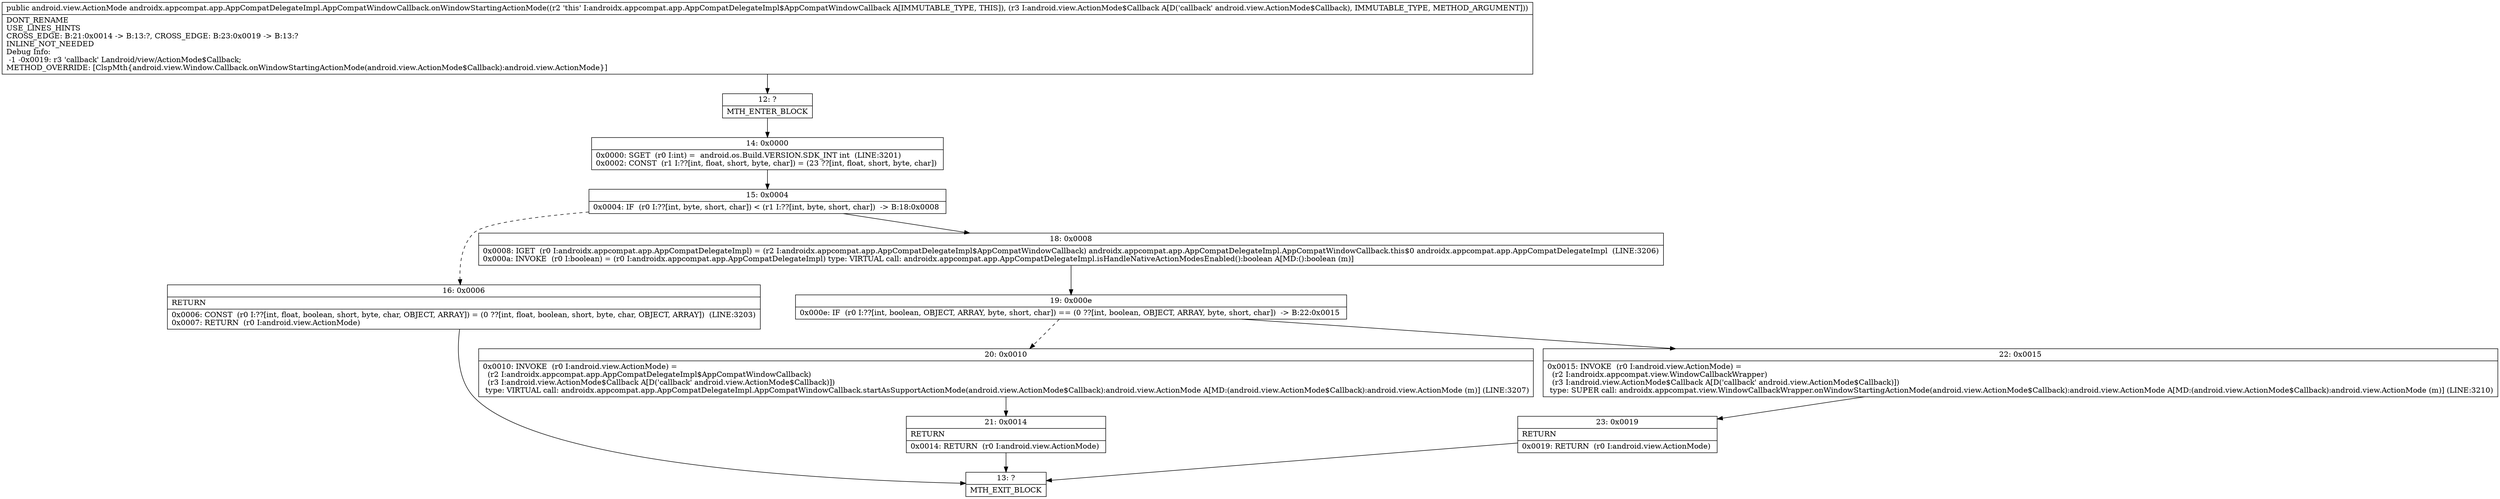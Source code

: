 digraph "CFG forandroidx.appcompat.app.AppCompatDelegateImpl.AppCompatWindowCallback.onWindowStartingActionMode(Landroid\/view\/ActionMode$Callback;)Landroid\/view\/ActionMode;" {
Node_12 [shape=record,label="{12\:\ ?|MTH_ENTER_BLOCK\l}"];
Node_14 [shape=record,label="{14\:\ 0x0000|0x0000: SGET  (r0 I:int) =  android.os.Build.VERSION.SDK_INT int  (LINE:3201)\l0x0002: CONST  (r1 I:??[int, float, short, byte, char]) = (23 ??[int, float, short, byte, char]) \l}"];
Node_15 [shape=record,label="{15\:\ 0x0004|0x0004: IF  (r0 I:??[int, byte, short, char]) \< (r1 I:??[int, byte, short, char])  \-\> B:18:0x0008 \l}"];
Node_16 [shape=record,label="{16\:\ 0x0006|RETURN\l|0x0006: CONST  (r0 I:??[int, float, boolean, short, byte, char, OBJECT, ARRAY]) = (0 ??[int, float, boolean, short, byte, char, OBJECT, ARRAY])  (LINE:3203)\l0x0007: RETURN  (r0 I:android.view.ActionMode) \l}"];
Node_13 [shape=record,label="{13\:\ ?|MTH_EXIT_BLOCK\l}"];
Node_18 [shape=record,label="{18\:\ 0x0008|0x0008: IGET  (r0 I:androidx.appcompat.app.AppCompatDelegateImpl) = (r2 I:androidx.appcompat.app.AppCompatDelegateImpl$AppCompatWindowCallback) androidx.appcompat.app.AppCompatDelegateImpl.AppCompatWindowCallback.this$0 androidx.appcompat.app.AppCompatDelegateImpl  (LINE:3206)\l0x000a: INVOKE  (r0 I:boolean) = (r0 I:androidx.appcompat.app.AppCompatDelegateImpl) type: VIRTUAL call: androidx.appcompat.app.AppCompatDelegateImpl.isHandleNativeActionModesEnabled():boolean A[MD:():boolean (m)]\l}"];
Node_19 [shape=record,label="{19\:\ 0x000e|0x000e: IF  (r0 I:??[int, boolean, OBJECT, ARRAY, byte, short, char]) == (0 ??[int, boolean, OBJECT, ARRAY, byte, short, char])  \-\> B:22:0x0015 \l}"];
Node_20 [shape=record,label="{20\:\ 0x0010|0x0010: INVOKE  (r0 I:android.view.ActionMode) = \l  (r2 I:androidx.appcompat.app.AppCompatDelegateImpl$AppCompatWindowCallback)\l  (r3 I:android.view.ActionMode$Callback A[D('callback' android.view.ActionMode$Callback)])\l type: VIRTUAL call: androidx.appcompat.app.AppCompatDelegateImpl.AppCompatWindowCallback.startAsSupportActionMode(android.view.ActionMode$Callback):android.view.ActionMode A[MD:(android.view.ActionMode$Callback):android.view.ActionMode (m)] (LINE:3207)\l}"];
Node_21 [shape=record,label="{21\:\ 0x0014|RETURN\l|0x0014: RETURN  (r0 I:android.view.ActionMode) \l}"];
Node_22 [shape=record,label="{22\:\ 0x0015|0x0015: INVOKE  (r0 I:android.view.ActionMode) = \l  (r2 I:androidx.appcompat.view.WindowCallbackWrapper)\l  (r3 I:android.view.ActionMode$Callback A[D('callback' android.view.ActionMode$Callback)])\l type: SUPER call: androidx.appcompat.view.WindowCallbackWrapper.onWindowStartingActionMode(android.view.ActionMode$Callback):android.view.ActionMode A[MD:(android.view.ActionMode$Callback):android.view.ActionMode (m)] (LINE:3210)\l}"];
Node_23 [shape=record,label="{23\:\ 0x0019|RETURN\l|0x0019: RETURN  (r0 I:android.view.ActionMode) \l}"];
MethodNode[shape=record,label="{public android.view.ActionMode androidx.appcompat.app.AppCompatDelegateImpl.AppCompatWindowCallback.onWindowStartingActionMode((r2 'this' I:androidx.appcompat.app.AppCompatDelegateImpl$AppCompatWindowCallback A[IMMUTABLE_TYPE, THIS]), (r3 I:android.view.ActionMode$Callback A[D('callback' android.view.ActionMode$Callback), IMMUTABLE_TYPE, METHOD_ARGUMENT]))  | DONT_RENAME\lUSE_LINES_HINTS\lCROSS_EDGE: B:21:0x0014 \-\> B:13:?, CROSS_EDGE: B:23:0x0019 \-\> B:13:?\lINLINE_NOT_NEEDED\lDebug Info:\l  \-1 \-0x0019: r3 'callback' Landroid\/view\/ActionMode$Callback;\lMETHOD_OVERRIDE: [ClspMth\{android.view.Window.Callback.onWindowStartingActionMode(android.view.ActionMode$Callback):android.view.ActionMode\}]\l}"];
MethodNode -> Node_12;Node_12 -> Node_14;
Node_14 -> Node_15;
Node_15 -> Node_16[style=dashed];
Node_15 -> Node_18;
Node_16 -> Node_13;
Node_18 -> Node_19;
Node_19 -> Node_20[style=dashed];
Node_19 -> Node_22;
Node_20 -> Node_21;
Node_21 -> Node_13;
Node_22 -> Node_23;
Node_23 -> Node_13;
}

